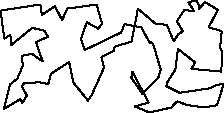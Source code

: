 unitsize(0.001cm);
draw((3140,1401)--(3058,1276));
draw((3058,1276)--(2937,1568));
draw((2937,1568)--(2741,1583));
draw((2741,1583)--(2426,1851));
draw((2426,1851)--(2408,1747));
draw((2408,1747)--(2312,1270));
draw((2312,1270)--(2030,1186));
draw((2030,1186)--(2009,1163));
draw((2009,1163)--(2000,1110));
draw((2000,1110)--(1782,995));
draw((1782,995)--(1829,812));
draw((1829,812)--(1612,328));
draw((1612,328)--(1538,224));
draw((1538,224)--(1517,266));
draw((1517,266)--(1286,550));
draw((1286,550)--(1213,910));
draw((1213,910)--(896,705));
draw((896,705)--(844,520));
draw((844,520)--(694,552));
draw((694,552)--(422,542));
draw((422,542)--(380,478));
draw((380,478)--(468,319));
draw((468,319)--(387,190));
draw((387,190)--(347,252));
draw((347,252)--(61,81));
draw((61,81)--(171,514));
draw((171,514)--(298,615));
draw((298,615)--(399,850));
draw((399,850)--(376,1018));
draw((376,1018)--(556,1056));
draw((556,1056)--(749,920));
draw((749,920)--(627,1261));
draw((627,1261)--(839,1355));
draw((839,1355)--(782,1462));
draw((782,1462)--(563,1513));
draw((563,1513)--(193,1210));
draw((193,1210)--(177,1390));
draw((177,1390)--(71,1323));
draw((71,1323)--(3,1817));
draw((3,1817)--(706,1925));
draw((706,1925)--(731,1741));
draw((731,1741)--(962,1895));
draw((962,1895)--(1090,1652));
draw((1090,1652)--(1182,1853));
draw((1182,1853)--(1697,1924));
draw((1697,1924)--(1794,1589));
draw((1794,1589)--(1729,1498));
draw((1729,1498)--(1526,1612));
draw((1526,1612)--(1423,1322));
draw((1423,1322)--(1490,1123));
draw((1490,1123)--(2132,1432));
draw((2132,1432)--(2191,1579));
draw((2191,1579)--(2489,1520));
draw((2489,1520)--(2639,1239));
draw((2639,1239)--(2642,1269));
draw((2642,1269)--(2698,1221));
draw((2698,1221)--(2830,775));
draw((2830,775)--(2801,695));
draw((2801,695)--(2800,653));
draw((2800,653)--(2503,352));
draw((2503,352)--(2310,635));
draw((2310,635)--(2330,741));
draw((2330,741)--(2614,195));
draw((2614,195)--(2372,127));
draw((2372,127)--(2630,20));
draw((2630,20)--(3017,108));
draw((3017,108)--(3060,155));
draw((3060,155)--(3123,217));
draw((3123,217)--(3292,152));
draw((3292,152)--(3595,111));
draw((3595,111)--(3821,147));
draw((3821,147)--(3938,516));
draw((3938,516)--(3829,513));
draw((3829,513)--(3684,445));
draw((3684,445)--(3162,367));
draw((3162,367)--(2929,485));
draw((2929,485)--(2938,543));
draw((2938,543)--(3084,774));
draw((3084,774)--(3084,748));
draw((3084,748)--(3133,1143));
draw((3133,1143)--(3438,901));
draw((3438,901)--(3370,791));
draw((3370,791)--(3896,742));
draw((3896,742)--(3918,1088));
draw((3918,1088)--(3876,1165));
draw((3876,1165)--(3904,1444));
draw((3904,1444)--(3858,1472));
draw((3858,1472)--(3675,1522));
draw((3675,1522)--(3834,1827));
draw((3834,1827)--(3782,1865));
draw((3782,1865)--(3611,1968));
draw((3611,1968)--(3507,1851));
draw((3507,1851)--(3515,1892));
draw((3515,1892)--(3453,1998));
draw((3453,1998)--(3317,1966));
draw((3317,1966)--(3417,1808));
draw((3417,1808)--(3245,1828));
draw((3245,1828)--(3114,1629));
draw((3114,1629)--(3220,1454));
draw((3220,1454)--(3140,1401));
